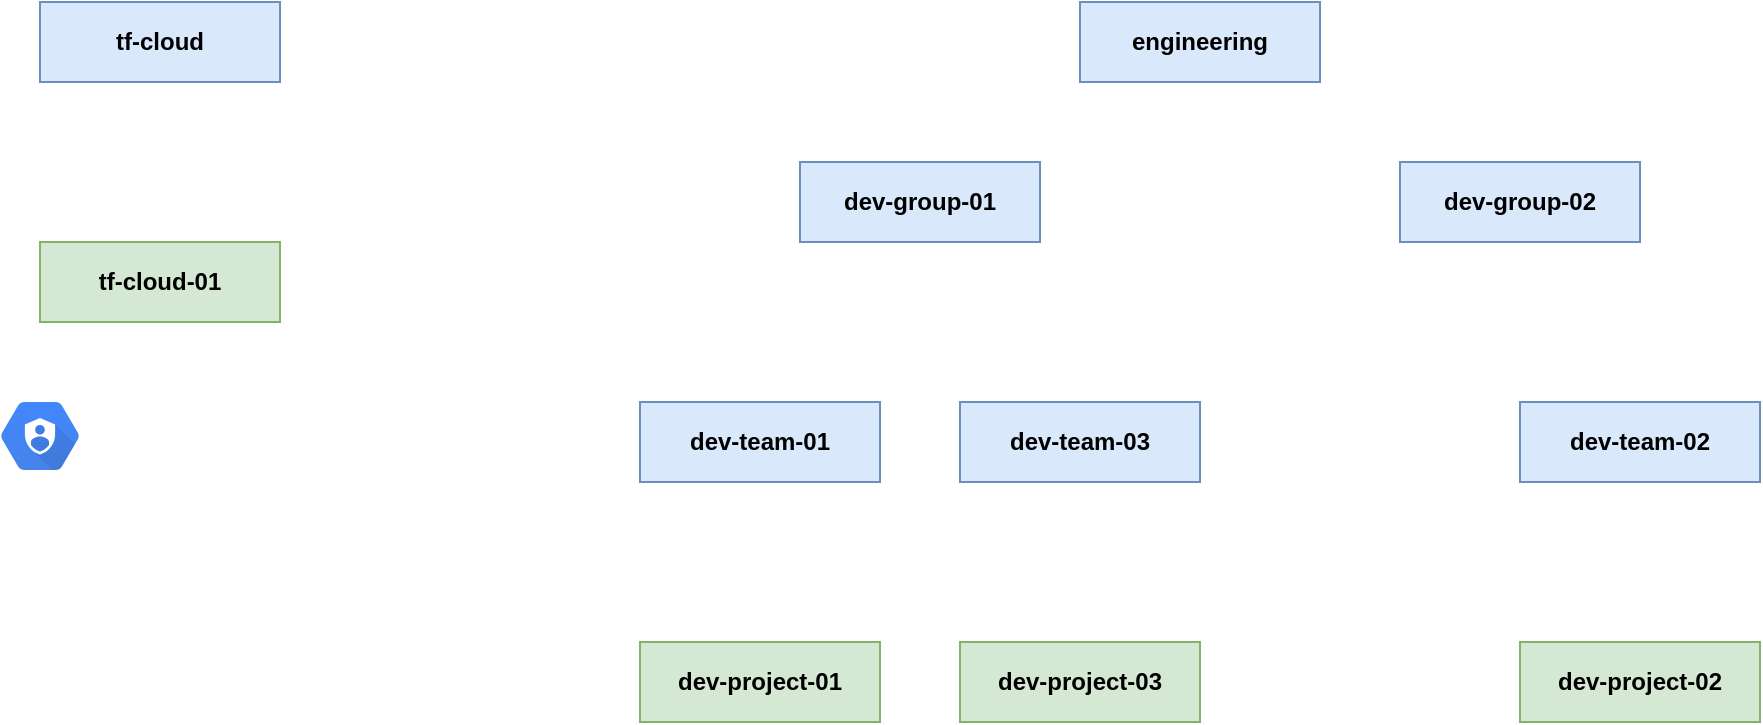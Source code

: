 <mxfile version="12.0.2" type="device" pages="1"><diagram id="7zkeL9W0c1l8T1WK70ym" name="Page-1"><mxGraphModel dx="1754" dy="655" grid="1" gridSize="10" guides="1" tooltips="1" connect="1" arrows="1" fold="1" page="1" pageScale="1" pageWidth="850" pageHeight="1100" math="0" shadow="0"><root><mxCell id="0"/><mxCell id="1" parent="0"/><mxCell id="2Yd29LmHSf4DorYEXBkV-1" value="&lt;b&gt;engineering&lt;/b&gt;" style="rounded=0;whiteSpace=wrap;html=1;fillColor=#dae8fc;strokeColor=#6c8ebf;" vertex="1" parent="1"><mxGeometry x="340" y="40" width="120" height="40" as="geometry"/></mxCell><mxCell id="2Yd29LmHSf4DorYEXBkV-2" value="&lt;b&gt;dev-group-01&lt;/b&gt;" style="rounded=0;whiteSpace=wrap;html=1;fillColor=#dae8fc;strokeColor=#6c8ebf;" vertex="1" parent="1"><mxGeometry x="200" y="120" width="120" height="40" as="geometry"/></mxCell><mxCell id="2Yd29LmHSf4DorYEXBkV-3" value="&lt;b&gt;dev-group-02&lt;/b&gt;" style="rounded=0;whiteSpace=wrap;html=1;fillColor=#dae8fc;strokeColor=#6c8ebf;" vertex="1" parent="1"><mxGeometry x="500" y="120" width="120" height="40" as="geometry"/></mxCell><mxCell id="2Yd29LmHSf4DorYEXBkV-4" value="&lt;b&gt;dev-team-01&lt;/b&gt;" style="rounded=0;whiteSpace=wrap;html=1;fillColor=#dae8fc;strokeColor=#6c8ebf;" vertex="1" parent="1"><mxGeometry x="120" y="240" width="120" height="40" as="geometry"/></mxCell><mxCell id="2Yd29LmHSf4DorYEXBkV-5" value="&lt;b&gt;dev-team-02&lt;/b&gt;" style="rounded=0;whiteSpace=wrap;html=1;fillColor=#dae8fc;strokeColor=#6c8ebf;" vertex="1" parent="1"><mxGeometry x="560" y="240" width="120" height="40" as="geometry"/></mxCell><mxCell id="2Yd29LmHSf4DorYEXBkV-6" value="&lt;b&gt;dev-project-01&lt;/b&gt;" style="rounded=0;whiteSpace=wrap;html=1;fillColor=#d5e8d4;strokeColor=#82b366;" vertex="1" parent="1"><mxGeometry x="120" y="360" width="120" height="40" as="geometry"/></mxCell><mxCell id="2Yd29LmHSf4DorYEXBkV-7" value="&lt;b&gt;dev-project-02&lt;/b&gt;" style="rounded=0;whiteSpace=wrap;html=1;fillColor=#d5e8d4;strokeColor=#82b366;" vertex="1" parent="1"><mxGeometry x="560" y="360" width="120" height="40" as="geometry"/></mxCell><mxCell id="2Yd29LmHSf4DorYEXBkV-8" value="&lt;b&gt;tf-cloud&lt;/b&gt;" style="rounded=0;whiteSpace=wrap;html=1;fillColor=#dae8fc;strokeColor=#6c8ebf;" vertex="1" parent="1"><mxGeometry x="-180" y="40" width="120" height="40" as="geometry"/></mxCell><mxCell id="2Yd29LmHSf4DorYEXBkV-9" value="&lt;b&gt;tf-cloud-01&lt;/b&gt;" style="rounded=0;whiteSpace=wrap;html=1;fillColor=#d5e8d4;strokeColor=#82b366;" vertex="1" parent="1"><mxGeometry x="-180" y="160" width="120" height="40" as="geometry"/></mxCell><mxCell id="2Yd29LmHSf4DorYEXBkV-10" value="" style="shape=mxgraph.gcp.identity_and_security.cloud_iam;html=1;fillColor=#4387FD;gradientColor=#4683EA;strokeColor=none;verticalLabelPosition=bottom;verticalAlign=top;align=center;" vertex="1" parent="1"><mxGeometry x="-199.5" y="240" width="39" height="34" as="geometry"/></mxCell><mxCell id="2Yd29LmHSf4DorYEXBkV-11" value="&lt;b&gt;dev-team-03&lt;br&gt;&lt;/b&gt;" style="rounded=0;whiteSpace=wrap;html=1;fillColor=#dae8fc;strokeColor=#6c8ebf;" vertex="1" parent="1"><mxGeometry x="280" y="240" width="120" height="40" as="geometry"/></mxCell><mxCell id="2Yd29LmHSf4DorYEXBkV-12" value="&lt;b&gt;dev-project-03&lt;/b&gt;" style="rounded=0;whiteSpace=wrap;html=1;fillColor=#d5e8d4;strokeColor=#82b366;" vertex="1" parent="1"><mxGeometry x="280" y="360" width="120" height="40" as="geometry"/></mxCell></root></mxGraphModel></diagram></mxfile>